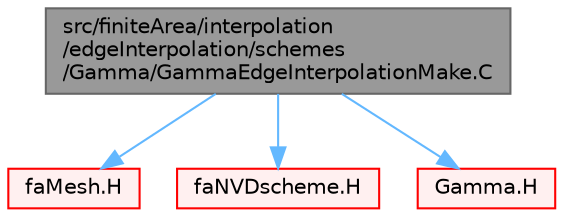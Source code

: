 digraph "src/finiteArea/interpolation/edgeInterpolation/schemes/Gamma/GammaEdgeInterpolationMake.C"
{
 // LATEX_PDF_SIZE
  bgcolor="transparent";
  edge [fontname=Helvetica,fontsize=10,labelfontname=Helvetica,labelfontsize=10];
  node [fontname=Helvetica,fontsize=10,shape=box,height=0.2,width=0.4];
  Node1 [id="Node000001",label="src/finiteArea/interpolation\l/edgeInterpolation/schemes\l/Gamma/GammaEdgeInterpolationMake.C",height=0.2,width=0.4,color="gray40", fillcolor="grey60", style="filled", fontcolor="black",tooltip=" "];
  Node1 -> Node2 [id="edge1_Node000001_Node000002",color="steelblue1",style="solid",tooltip=" "];
  Node2 [id="Node000002",label="faMesh.H",height=0.2,width=0.4,color="red", fillcolor="#FFF0F0", style="filled",URL="$faMesh_8H.html",tooltip=" "];
  Node1 -> Node351 [id="edge2_Node000001_Node000351",color="steelblue1",style="solid",tooltip=" "];
  Node351 [id="Node000351",label="faNVDscheme.H",height=0.2,width=0.4,color="red", fillcolor="#FFF0F0", style="filled",URL="$faNVDscheme_8H.html",tooltip=" "];
  Node1 -> Node353 [id="edge3_Node000001_Node000353",color="steelblue1",style="solid",tooltip=" "];
  Node353 [id="Node000353",label="Gamma.H",height=0.2,width=0.4,color="red", fillcolor="#FFF0F0", style="filled",URL="$finiteArea_2interpolation_2edgeInterpolation_2schemes_2Gamma_2Gamma_8H.html",tooltip=" "];
}
